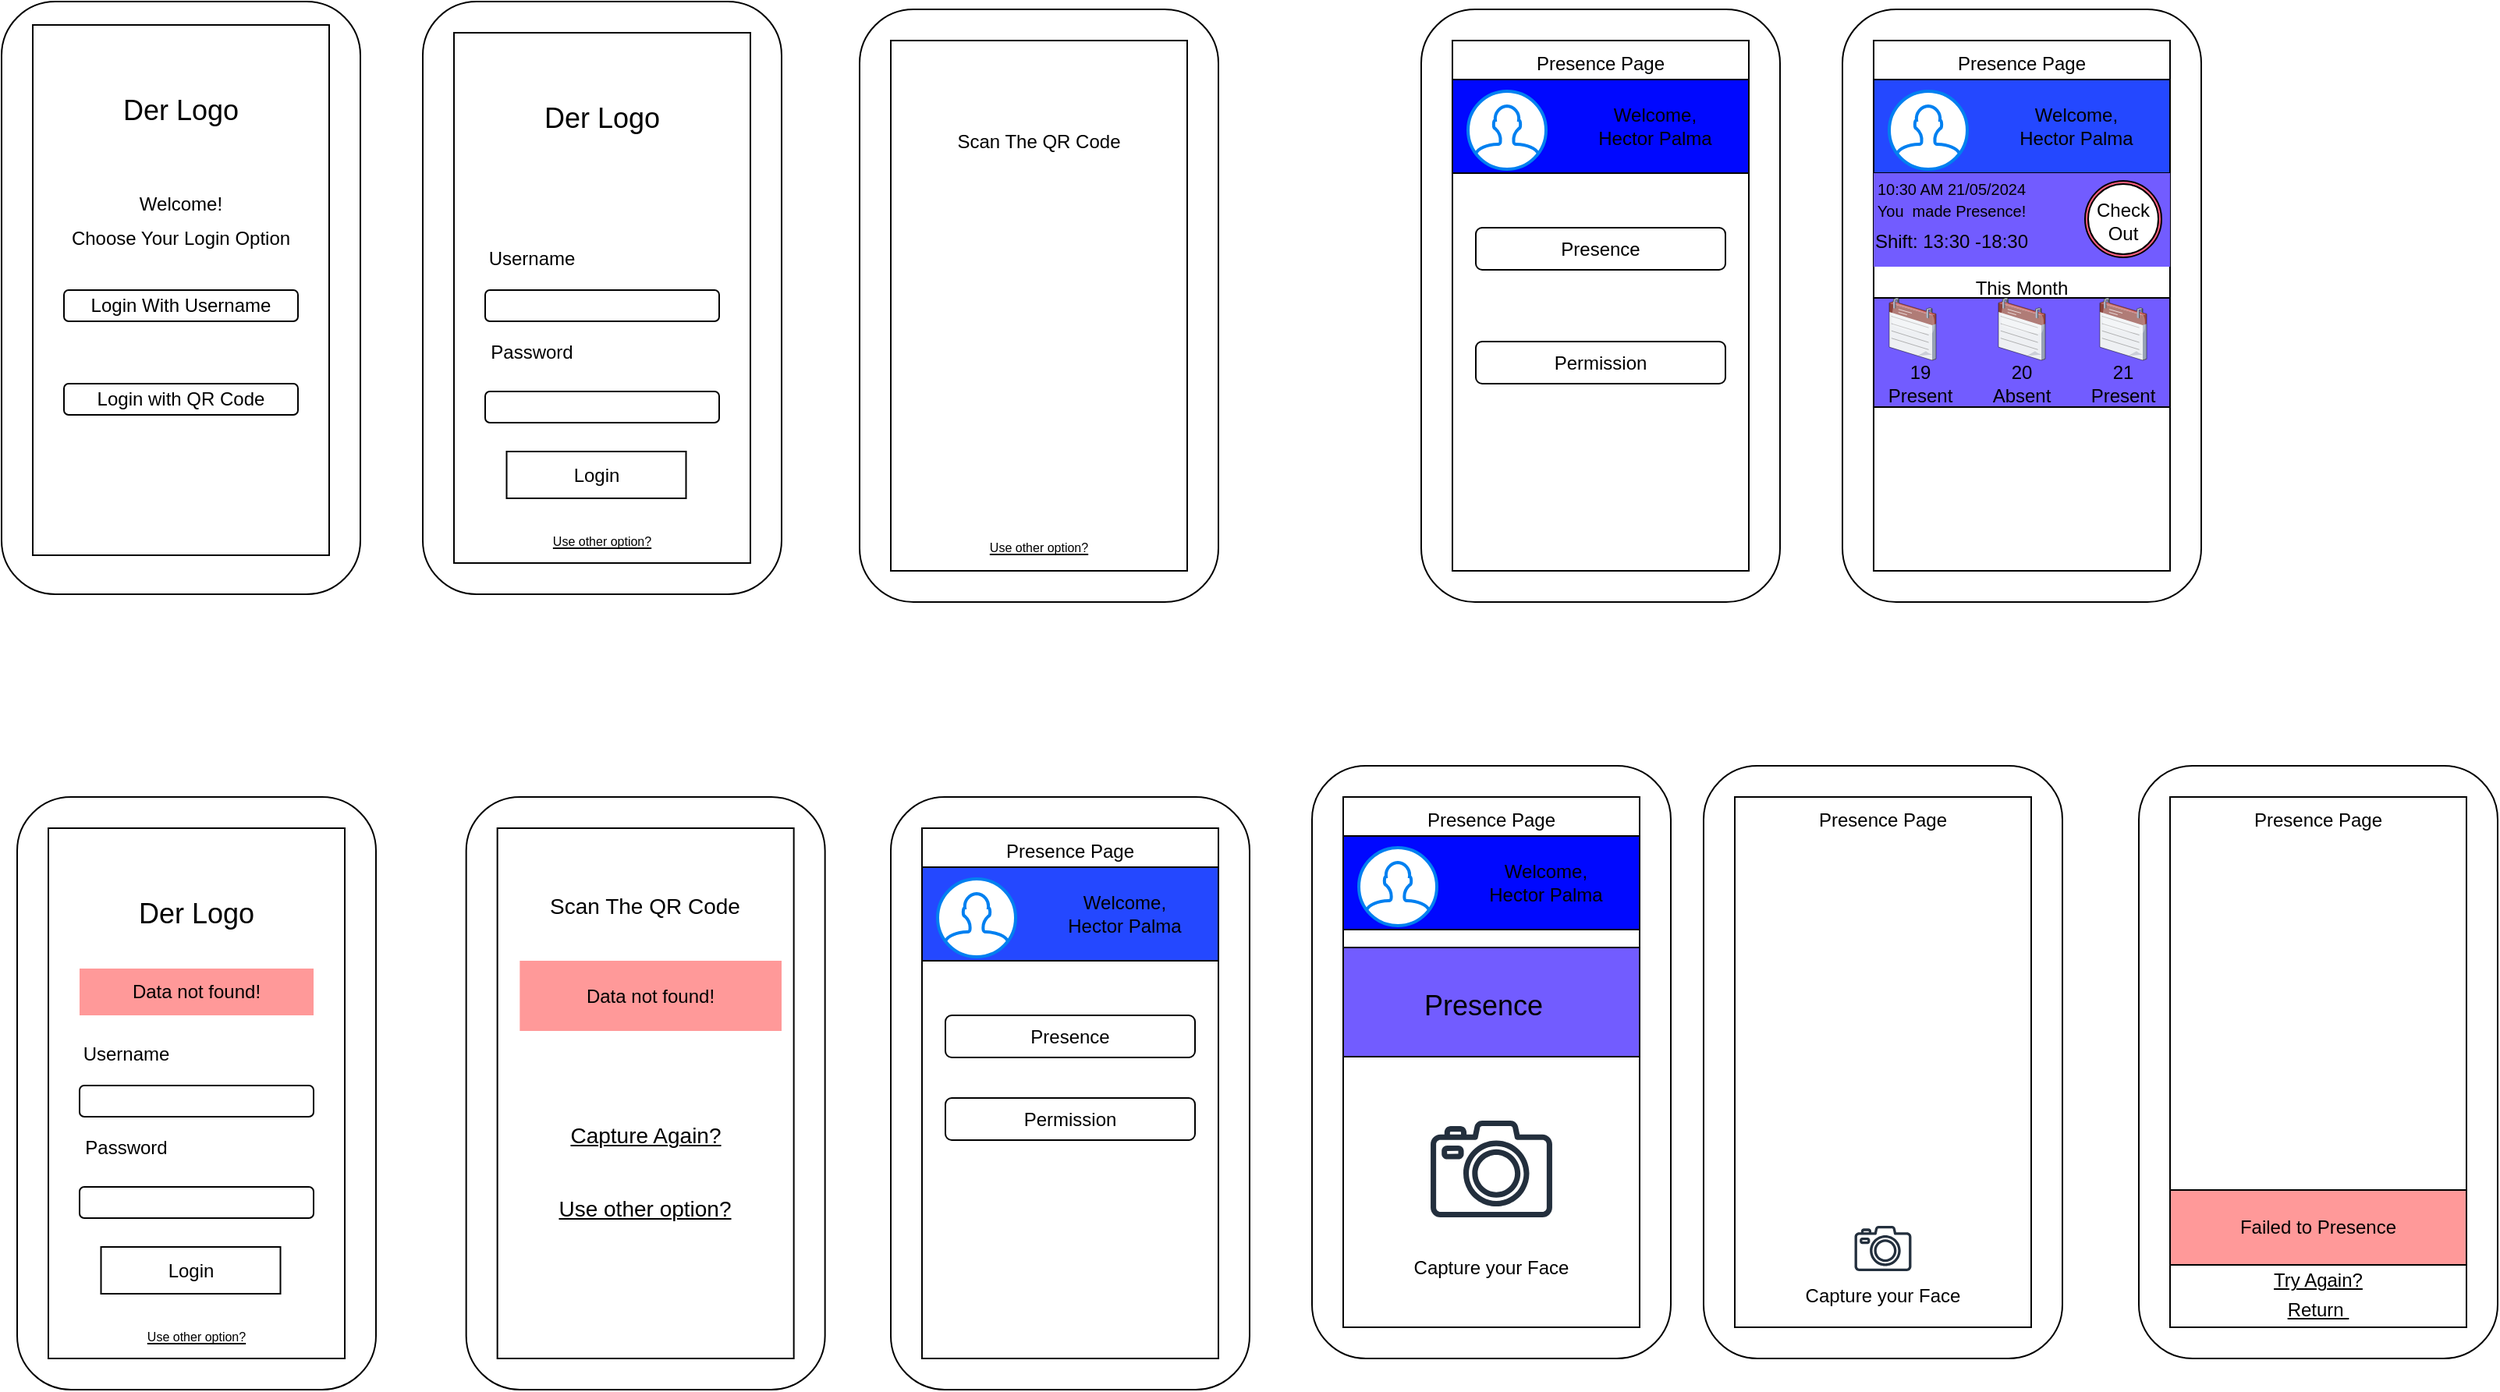 <mxfile version="24.4.4" type="github">
  <diagram name="Page-1" id="h5aksXaJnUs9Fdjf6erM">
    <mxGraphModel dx="939" dy="380" grid="1" gridSize="10" guides="1" tooltips="1" connect="1" arrows="1" fold="1" page="1" pageScale="1" pageWidth="850" pageHeight="1100" math="0" shadow="0">
      <root>
        <mxCell id="0" />
        <mxCell id="1" parent="0" />
        <mxCell id="bBLoMzVvPR5Ov2TjYOQF-40" value="" style="rounded=1;whiteSpace=wrap;html=1;fillColor=#8CE8FF;" vertex="1" parent="1">
          <mxGeometry x="1240" y="235" width="190" height="85" as="geometry" />
        </mxCell>
        <mxCell id="2pWZLFfLy7mP2aZDHN8V-2" value="" style="rounded=1;whiteSpace=wrap;html=1;" parent="1" vertex="1">
          <mxGeometry x="590" y="45" width="230" height="380" as="geometry" />
        </mxCell>
        <mxCell id="2pWZLFfLy7mP2aZDHN8V-3" value="" style="rounded=1;whiteSpace=wrap;html=1;" parent="1" vertex="1">
          <mxGeometry x="610" y="550" width="230" height="380" as="geometry" />
        </mxCell>
        <mxCell id="2pWZLFfLy7mP2aZDHN8V-5" value="" style="rounded=0;whiteSpace=wrap;html=1;fillColor=#FFFFFF;" parent="1" vertex="1">
          <mxGeometry x="610" y="65" width="190" height="340" as="geometry" />
        </mxCell>
        <mxCell id="2pWZLFfLy7mP2aZDHN8V-6" value="" style="rounded=0;whiteSpace=wrap;html=1;fillColor=#FFFFFF;" parent="1" vertex="1">
          <mxGeometry x="630" y="570" width="190" height="340" as="geometry" />
        </mxCell>
        <mxCell id="2pWZLFfLy7mP2aZDHN8V-15" value="" style="rounded=1;whiteSpace=wrap;html=1;" parent="1" vertex="1">
          <mxGeometry x="40" y="40" width="230" height="380" as="geometry" />
        </mxCell>
        <mxCell id="2pWZLFfLy7mP2aZDHN8V-16" value="" style="rounded=0;whiteSpace=wrap;html=1;fillColor=#FFFFFF;" parent="1" vertex="1">
          <mxGeometry x="60" y="55" width="190" height="340" as="geometry" />
        </mxCell>
        <mxCell id="2pWZLFfLy7mP2aZDHN8V-18" value="&lt;font style=&quot;font-size: 18px;&quot;&gt;Der Logo&lt;/font&gt;" style="text;html=1;align=center;verticalAlign=middle;whiteSpace=wrap;rounded=0;" parent="1" vertex="1">
          <mxGeometry x="101.25" y="75" width="107.5" height="70" as="geometry" />
        </mxCell>
        <mxCell id="2pWZLFfLy7mP2aZDHN8V-19" value="Login With Username" style="rounded=1;whiteSpace=wrap;html=1;" parent="1" vertex="1">
          <mxGeometry x="80" y="225" width="150" height="20" as="geometry" />
        </mxCell>
        <mxCell id="2pWZLFfLy7mP2aZDHN8V-20" value="Login with QR Code" style="rounded=1;whiteSpace=wrap;html=1;" parent="1" vertex="1">
          <mxGeometry x="80" y="285" width="150" height="20" as="geometry" />
        </mxCell>
        <mxCell id="2pWZLFfLy7mP2aZDHN8V-22" value="Scan The QR Code" style="text;html=1;align=center;verticalAlign=middle;whiteSpace=wrap;rounded=0;" parent="1" vertex="1">
          <mxGeometry x="645" y="105" width="120" height="50" as="geometry" />
        </mxCell>
        <mxCell id="2pWZLFfLy7mP2aZDHN8V-23" value="" style="shape=image;html=1;verticalAlign=top;verticalLabelPosition=bottom;labelBackgroundColor=#ffffff;imageAspect=0;aspect=fixed;image=https://cdn1.iconfinder.com/data/icons/systemui/21/capture-128.png" parent="1" vertex="1">
          <mxGeometry x="613" y="165" width="187" height="187" as="geometry" />
        </mxCell>
        <mxCell id="2pWZLFfLy7mP2aZDHN8V-36" style="edgeStyle=orthogonalEdgeStyle;rounded=0;orthogonalLoop=1;jettySize=auto;html=1;exitX=0;exitY=0;exitDx=0;exitDy=0;" parent="1" edge="1">
          <mxGeometry relative="1" as="geometry">
            <mxPoint x="337.497" y="554.667" as="targetPoint" />
            <mxPoint x="337.83" y="555" as="sourcePoint" />
          </mxGeometry>
        </mxCell>
        <mxCell id="2pWZLFfLy7mP2aZDHN8V-28" value="" style="rounded=1;whiteSpace=wrap;html=1;" parent="1" vertex="1">
          <mxGeometry x="50" y="550" width="230" height="380" as="geometry" />
        </mxCell>
        <mxCell id="2pWZLFfLy7mP2aZDHN8V-29" value="" style="rounded=0;whiteSpace=wrap;html=1;fillColor=#FFFFFF;" parent="1" vertex="1">
          <mxGeometry x="70" y="570" width="190" height="340" as="geometry" />
        </mxCell>
        <mxCell id="2pWZLFfLy7mP2aZDHN8V-30" value="&lt;font style=&quot;font-size: 18px;&quot;&gt;Der Logo&lt;/font&gt;" style="text;html=1;align=center;verticalAlign=middle;whiteSpace=wrap;rounded=0;" parent="1" vertex="1">
          <mxGeometry x="111.25" y="590" width="107.5" height="70" as="geometry" />
        </mxCell>
        <mxCell id="2pWZLFfLy7mP2aZDHN8V-31" value="" style="rounded=1;whiteSpace=wrap;html=1;" parent="1" vertex="1">
          <mxGeometry x="90" y="735" width="150" height="20" as="geometry" />
        </mxCell>
        <mxCell id="2pWZLFfLy7mP2aZDHN8V-32" value="" style="rounded=1;whiteSpace=wrap;html=1;" parent="1" vertex="1">
          <mxGeometry x="90" y="800" width="150" height="20" as="geometry" />
        </mxCell>
        <mxCell id="2pWZLFfLy7mP2aZDHN8V-33" value="Username" style="text;html=1;align=center;verticalAlign=middle;whiteSpace=wrap;rounded=0;" parent="1" vertex="1">
          <mxGeometry x="90" y="700" width="60" height="30" as="geometry" />
        </mxCell>
        <mxCell id="2pWZLFfLy7mP2aZDHN8V-34" value="Password" style="text;html=1;align=center;verticalAlign=middle;whiteSpace=wrap;rounded=0;" parent="1" vertex="1">
          <mxGeometry x="90" y="760" width="60" height="30" as="geometry" />
        </mxCell>
        <mxCell id="2pWZLFfLy7mP2aZDHN8V-37" value="Data not found!" style="text;html=1;align=center;verticalAlign=middle;whiteSpace=wrap;rounded=0;fillColor=#FF9999;" parent="1" vertex="1">
          <mxGeometry x="90" y="660" width="150" height="30" as="geometry" />
        </mxCell>
        <mxCell id="2pWZLFfLy7mP2aZDHN8V-40" value="Login" style="rounded=0;whiteSpace=wrap;html=1;" parent="1" vertex="1">
          <mxGeometry x="103.75" y="838.5" width="115" height="30" as="geometry" />
        </mxCell>
        <mxCell id="2pWZLFfLy7mP2aZDHN8V-41" value="" style="rounded=1;whiteSpace=wrap;html=1;" parent="1" vertex="1">
          <mxGeometry x="337.83" y="550" width="230" height="380" as="geometry" />
        </mxCell>
        <mxCell id="2pWZLFfLy7mP2aZDHN8V-42" value="" style="rounded=0;whiteSpace=wrap;html=1;fillColor=#FFFFFF;" parent="1" vertex="1">
          <mxGeometry x="357.83" y="570" width="190" height="340" as="geometry" />
        </mxCell>
        <mxCell id="2pWZLFfLy7mP2aZDHN8V-43" value="&lt;font style=&quot;font-size: 14px;&quot;&gt;Scan The QR Code&lt;/font&gt;" style="text;html=1;align=center;verticalAlign=middle;whiteSpace=wrap;rounded=0;" parent="1" vertex="1">
          <mxGeometry x="385.33" y="595" width="135" height="50" as="geometry" />
        </mxCell>
        <mxCell id="2pWZLFfLy7mP2aZDHN8V-45" value="Data not found!" style="text;html=1;align=center;verticalAlign=middle;whiteSpace=wrap;rounded=0;fillColor=#FF9999;" parent="1" vertex="1">
          <mxGeometry x="372.17" y="655" width="167.83" height="45" as="geometry" />
        </mxCell>
        <mxCell id="2pWZLFfLy7mP2aZDHN8V-46" value="Choose Your Login Option" style="text;html=1;align=center;verticalAlign=middle;whiteSpace=wrap;rounded=0;" parent="1" vertex="1">
          <mxGeometry x="75" y="172" width="160" height="40" as="geometry" />
        </mxCell>
        <mxCell id="2pWZLFfLy7mP2aZDHN8V-60" value="" style="shape=image;html=1;verticalAlign=top;verticalLabelPosition=bottom;labelBackgroundColor=#ffffff;imageAspect=0;aspect=fixed;image=https://cdn3.iconfinder.com/data/icons/arrows-set-12/512/leftlinearrow-128.png" parent="1" vertex="1">
          <mxGeometry x="71.25" y="570" width="30" height="30" as="geometry" />
        </mxCell>
        <mxCell id="2pWZLFfLy7mP2aZDHN8V-61" value="" style="shape=image;html=1;verticalAlign=top;verticalLabelPosition=bottom;labelBackgroundColor=#ffffff;imageAspect=0;aspect=fixed;image=https://cdn3.iconfinder.com/data/icons/arrows-set-12/512/leftlinearrow-128.png" parent="1" vertex="1">
          <mxGeometry x="360.83" y="575" width="30" height="30" as="geometry" />
        </mxCell>
        <mxCell id="2pWZLFfLy7mP2aZDHN8V-62" value="&lt;u&gt;&lt;font style=&quot;font-size: 8px;&quot;&gt;Use other option?&lt;/font&gt;&lt;/u&gt;" style="text;html=1;align=center;verticalAlign=middle;whiteSpace=wrap;rounded=0;" parent="1" vertex="1">
          <mxGeometry x="80" y="880" width="170" height="30" as="geometry" />
        </mxCell>
        <mxCell id="2pWZLFfLy7mP2aZDHN8V-63" value="" style="rounded=1;whiteSpace=wrap;html=1;" parent="1" vertex="1">
          <mxGeometry x="310" y="40" width="230" height="380" as="geometry" />
        </mxCell>
        <mxCell id="2pWZLFfLy7mP2aZDHN8V-64" value="" style="rounded=0;whiteSpace=wrap;html=1;fillColor=#FFFFFF;" parent="1" vertex="1">
          <mxGeometry x="330" y="60" width="190" height="340" as="geometry" />
        </mxCell>
        <mxCell id="2pWZLFfLy7mP2aZDHN8V-65" value="&lt;font style=&quot;font-size: 18px;&quot;&gt;Der Logo&lt;/font&gt;" style="text;html=1;align=center;verticalAlign=middle;whiteSpace=wrap;rounded=0;" parent="1" vertex="1">
          <mxGeometry x="371.25" y="80" width="107.5" height="70" as="geometry" />
        </mxCell>
        <mxCell id="2pWZLFfLy7mP2aZDHN8V-66" value="" style="rounded=1;whiteSpace=wrap;html=1;" parent="1" vertex="1">
          <mxGeometry x="350" y="225" width="150" height="20" as="geometry" />
        </mxCell>
        <mxCell id="2pWZLFfLy7mP2aZDHN8V-67" value="" style="rounded=1;whiteSpace=wrap;html=1;" parent="1" vertex="1">
          <mxGeometry x="350" y="290" width="150" height="20" as="geometry" />
        </mxCell>
        <mxCell id="2pWZLFfLy7mP2aZDHN8V-68" value="Username" style="text;html=1;align=center;verticalAlign=middle;whiteSpace=wrap;rounded=0;" parent="1" vertex="1">
          <mxGeometry x="350" y="190" width="60" height="30" as="geometry" />
        </mxCell>
        <mxCell id="2pWZLFfLy7mP2aZDHN8V-69" value="Password" style="text;html=1;align=center;verticalAlign=middle;whiteSpace=wrap;rounded=0;" parent="1" vertex="1">
          <mxGeometry x="350" y="250" width="60" height="30" as="geometry" />
        </mxCell>
        <mxCell id="2pWZLFfLy7mP2aZDHN8V-71" value="Login" style="rounded=0;whiteSpace=wrap;html=1;" parent="1" vertex="1">
          <mxGeometry x="363.75" y="328.5" width="115" height="30" as="geometry" />
        </mxCell>
        <mxCell id="2pWZLFfLy7mP2aZDHN8V-72" value="" style="shape=image;html=1;verticalAlign=top;verticalLabelPosition=bottom;labelBackgroundColor=#ffffff;imageAspect=0;aspect=fixed;image=https://cdn3.iconfinder.com/data/icons/arrows-set-12/512/leftlinearrow-128.png" parent="1" vertex="1">
          <mxGeometry x="331.25" y="60" width="30" height="30" as="geometry" />
        </mxCell>
        <mxCell id="2pWZLFfLy7mP2aZDHN8V-73" value="&lt;u&gt;&lt;font style=&quot;font-size: 8px;&quot;&gt;Use other option?&lt;/font&gt;&lt;/u&gt;" style="text;html=1;align=center;verticalAlign=middle;whiteSpace=wrap;rounded=0;" parent="1" vertex="1">
          <mxGeometry x="340" y="370" width="170" height="30" as="geometry" />
        </mxCell>
        <mxCell id="2pWZLFfLy7mP2aZDHN8V-74" value="&lt;u&gt;&lt;font style=&quot;font-size: 14px;&quot;&gt;Use other option?&lt;/font&gt;&lt;/u&gt;" style="text;html=1;align=center;verticalAlign=middle;whiteSpace=wrap;rounded=0;" parent="1" vertex="1">
          <mxGeometry x="387.83" y="802" width="129" height="23" as="geometry" />
        </mxCell>
        <mxCell id="2pWZLFfLy7mP2aZDHN8V-88" value="Presence Page" style="text;html=1;align=center;verticalAlign=middle;whiteSpace=wrap;rounded=0;" parent="1" vertex="1">
          <mxGeometry x="630" y="570" width="190" height="30" as="geometry" />
        </mxCell>
        <mxCell id="2pWZLFfLy7mP2aZDHN8V-90" value="" style="rounded=0;whiteSpace=wrap;html=1;fillColor=#2448FF;" parent="1" vertex="1">
          <mxGeometry x="630" y="595" width="190" height="60" as="geometry" />
        </mxCell>
        <mxCell id="2pWZLFfLy7mP2aZDHN8V-91" value="Welcome, &lt;br&gt;Hector Palma" style="text;html=1;align=center;verticalAlign=middle;whiteSpace=wrap;rounded=0;" parent="1" vertex="1">
          <mxGeometry x="710" y="597.5" width="100" height="55" as="geometry" />
        </mxCell>
        <mxCell id="2pWZLFfLy7mP2aZDHN8V-92" value="" style="html=1;verticalLabelPosition=bottom;align=center;labelBackgroundColor=#ffffff;verticalAlign=top;strokeWidth=2;strokeColor=#0080F0;shadow=0;dashed=0;shape=mxgraph.ios7.icons.user;" parent="1" vertex="1">
          <mxGeometry x="640" y="602.5" width="50" height="50" as="geometry" />
        </mxCell>
        <mxCell id="2pWZLFfLy7mP2aZDHN8V-93" value="" style="shape=image;html=1;verticalAlign=top;verticalLabelPosition=bottom;labelBackgroundColor=#ffffff;imageAspect=0;aspect=fixed;image=https://cdn3.iconfinder.com/data/icons/arrows-set-12/512/leftlinearrow-128.png" parent="1" vertex="1">
          <mxGeometry x="613" y="67.5" width="30" height="30" as="geometry" />
        </mxCell>
        <mxCell id="2pWZLFfLy7mP2aZDHN8V-95" value="Presence" style="rounded=1;whiteSpace=wrap;html=1;" parent="1" vertex="1">
          <mxGeometry x="645" y="690" width="160" height="27" as="geometry" />
        </mxCell>
        <mxCell id="2pWZLFfLy7mP2aZDHN8V-96" value="&lt;u&gt;&lt;font style=&quot;font-size: 8px;&quot;&gt;Use other option?&lt;/font&gt;&lt;/u&gt;" style="text;html=1;align=center;verticalAlign=middle;whiteSpace=wrap;rounded=0;" parent="1" vertex="1">
          <mxGeometry x="620" y="373.5" width="170" height="30" as="geometry" />
        </mxCell>
        <mxCell id="2pWZLFfLy7mP2aZDHN8V-97" value="&lt;u&gt;&lt;font style=&quot;font-size: 14px;&quot;&gt;Capture Again?&lt;/font&gt;&lt;/u&gt;" style="text;html=1;align=center;verticalAlign=middle;whiteSpace=wrap;rounded=0;" parent="1" vertex="1">
          <mxGeometry x="365.08" y="749.25" width="175.5" height="35.75" as="geometry" />
        </mxCell>
        <mxCell id="2pWZLFfLy7mP2aZDHN8V-100" value="Welcome!" style="text;html=1;align=center;verticalAlign=middle;whiteSpace=wrap;rounded=0;" parent="1" vertex="1">
          <mxGeometry x="80" y="155" width="150" height="30" as="geometry" />
        </mxCell>
        <mxCell id="2pWZLFfLy7mP2aZDHN8V-112" value="Permission" style="rounded=1;whiteSpace=wrap;html=1;" parent="1" vertex="1">
          <mxGeometry x="645" y="743" width="160" height="27" as="geometry" />
        </mxCell>
        <mxCell id="bBLoMzVvPR5Ov2TjYOQF-10" value="" style="rounded=1;whiteSpace=wrap;html=1;" vertex="1" parent="1">
          <mxGeometry x="950" y="45" width="230" height="380" as="geometry" />
        </mxCell>
        <mxCell id="bBLoMzVvPR5Ov2TjYOQF-11" value="" style="rounded=0;whiteSpace=wrap;html=1;fillColor=#FFFFFF;" vertex="1" parent="1">
          <mxGeometry x="970" y="65" width="190" height="340" as="geometry" />
        </mxCell>
        <mxCell id="bBLoMzVvPR5Ov2TjYOQF-12" value="Presence Page" style="text;html=1;align=center;verticalAlign=middle;whiteSpace=wrap;rounded=0;" vertex="1" parent="1">
          <mxGeometry x="970" y="65" width="190" height="30" as="geometry" />
        </mxCell>
        <mxCell id="bBLoMzVvPR5Ov2TjYOQF-13" value="" style="rounded=0;whiteSpace=wrap;html=1;fillColor=#0008FF;" vertex="1" parent="1">
          <mxGeometry x="970" y="90" width="190" height="60" as="geometry" />
        </mxCell>
        <mxCell id="bBLoMzVvPR5Ov2TjYOQF-14" value="Welcome, &lt;br&gt;Hector Palma" style="text;html=1;align=center;verticalAlign=middle;whiteSpace=wrap;rounded=0;" vertex="1" parent="1">
          <mxGeometry x="1050" y="92.5" width="100" height="55" as="geometry" />
        </mxCell>
        <mxCell id="bBLoMzVvPR5Ov2TjYOQF-15" value="" style="html=1;verticalLabelPosition=bottom;align=center;labelBackgroundColor=#ffffff;verticalAlign=top;strokeWidth=2;strokeColor=#0080F0;shadow=0;dashed=0;shape=mxgraph.ios7.icons.user;" vertex="1" parent="1">
          <mxGeometry x="980" y="97.5" width="50" height="50" as="geometry" />
        </mxCell>
        <mxCell id="bBLoMzVvPR5Ov2TjYOQF-16" value="Presence" style="rounded=1;whiteSpace=wrap;html=1;" vertex="1" parent="1">
          <mxGeometry x="985" y="185" width="160" height="27" as="geometry" />
        </mxCell>
        <mxCell id="bBLoMzVvPR5Ov2TjYOQF-17" value="Permission" style="rounded=1;whiteSpace=wrap;html=1;" vertex="1" parent="1">
          <mxGeometry x="985" y="258" width="160" height="27" as="geometry" />
        </mxCell>
        <mxCell id="bBLoMzVvPR5Ov2TjYOQF-18" value="" style="rounded=1;whiteSpace=wrap;html=1;" vertex="1" parent="1">
          <mxGeometry x="1220" y="45" width="230" height="380" as="geometry" />
        </mxCell>
        <mxCell id="bBLoMzVvPR5Ov2TjYOQF-19" value="" style="rounded=0;whiteSpace=wrap;html=1;fillColor=#FFFFFF;" vertex="1" parent="1">
          <mxGeometry x="1240" y="65" width="190" height="340" as="geometry" />
        </mxCell>
        <mxCell id="bBLoMzVvPR5Ov2TjYOQF-20" value="Presence Page" style="text;html=1;align=center;verticalAlign=middle;whiteSpace=wrap;rounded=0;" vertex="1" parent="1">
          <mxGeometry x="1240" y="65" width="190" height="30" as="geometry" />
        </mxCell>
        <mxCell id="bBLoMzVvPR5Ov2TjYOQF-21" value="" style="rounded=0;whiteSpace=wrap;html=1;fillColor=#2448FF;" vertex="1" parent="1">
          <mxGeometry x="1240" y="90" width="190" height="60" as="geometry" />
        </mxCell>
        <mxCell id="bBLoMzVvPR5Ov2TjYOQF-22" value="Welcome, &lt;br&gt;Hector Palma" style="text;html=1;align=center;verticalAlign=middle;whiteSpace=wrap;rounded=0;" vertex="1" parent="1">
          <mxGeometry x="1320" y="92.5" width="100" height="55" as="geometry" />
        </mxCell>
        <mxCell id="bBLoMzVvPR5Ov2TjYOQF-23" value="" style="html=1;verticalLabelPosition=bottom;align=center;labelBackgroundColor=#ffffff;verticalAlign=top;strokeWidth=2;strokeColor=#0080F0;shadow=0;dashed=0;shape=mxgraph.ios7.icons.user;" vertex="1" parent="1">
          <mxGeometry x="1250" y="97.5" width="50" height="50" as="geometry" />
        </mxCell>
        <mxCell id="bBLoMzVvPR5Ov2TjYOQF-26" value="" style="text;html=1;align=center;verticalAlign=middle;whiteSpace=wrap;rounded=0;fillColor=#725CFF;" vertex="1" parent="1">
          <mxGeometry x="1240" y="150" width="190" height="60" as="geometry" />
        </mxCell>
        <mxCell id="bBLoMzVvPR5Ov2TjYOQF-27" value="&lt;font style=&quot;font-size: 10px;&quot;&gt;10:30 AM 21/05/2024&lt;/font&gt;" style="text;html=1;align=center;verticalAlign=middle;whiteSpace=wrap;rounded=0;" vertex="1" parent="1">
          <mxGeometry x="1220" y="135" width="140" height="50" as="geometry" />
        </mxCell>
        <mxCell id="bBLoMzVvPR5Ov2TjYOQF-28" value="&lt;font style=&quot;font-size: 10px;&quot;&gt;You&amp;nbsp; made Presence!&lt;/font&gt;" style="text;html=1;align=center;verticalAlign=middle;whiteSpace=wrap;rounded=0;" vertex="1" parent="1">
          <mxGeometry x="1220" y="165" width="140" height="18" as="geometry" />
        </mxCell>
        <mxCell id="bBLoMzVvPR5Ov2TjYOQF-31" value="Shift: 13:30 -18:30" style="text;html=1;align=center;verticalAlign=middle;whiteSpace=wrap;rounded=0;" vertex="1" parent="1">
          <mxGeometry x="1235" y="179" width="110" height="30" as="geometry" />
        </mxCell>
        <mxCell id="bBLoMzVvPR5Ov2TjYOQF-35" value="This Month" style="text;html=1;align=center;verticalAlign=middle;whiteSpace=wrap;rounded=0;" vertex="1" parent="1">
          <mxGeometry x="1300" y="209" width="70" height="30" as="geometry" />
        </mxCell>
        <mxCell id="bBLoMzVvPR5Ov2TjYOQF-41" value="" style="rounded=0;whiteSpace=wrap;html=1;fillColor=#725CFF;" vertex="1" parent="1">
          <mxGeometry x="1240" y="230" width="190" height="70" as="geometry" />
        </mxCell>
        <mxCell id="bBLoMzVvPR5Ov2TjYOQF-32" value="" style="verticalLabelPosition=bottom;sketch=0;aspect=fixed;html=1;verticalAlign=top;strokeColor=none;align=center;outlineConnect=0;shape=mxgraph.citrix.calendar;" vertex="1" parent="1">
          <mxGeometry x="1250" y="230" width="30" height="40" as="geometry" />
        </mxCell>
        <mxCell id="bBLoMzVvPR5Ov2TjYOQF-36" value="19&lt;br&gt;Present" style="text;html=1;align=center;verticalAlign=middle;whiteSpace=wrap;rounded=0;" vertex="1" parent="1">
          <mxGeometry x="1240" y="270" width="60" height="30" as="geometry" />
        </mxCell>
        <mxCell id="bBLoMzVvPR5Ov2TjYOQF-38" value="21&lt;br&gt;Present" style="text;html=1;align=center;verticalAlign=middle;whiteSpace=wrap;rounded=0;" vertex="1" parent="1">
          <mxGeometry x="1370" y="270" width="60" height="30" as="geometry" />
        </mxCell>
        <mxCell id="bBLoMzVvPR5Ov2TjYOQF-33" value="" style="verticalLabelPosition=bottom;sketch=0;aspect=fixed;html=1;verticalAlign=top;strokeColor=none;align=center;outlineConnect=0;shape=mxgraph.citrix.calendar;" vertex="1" parent="1">
          <mxGeometry x="1385" y="230" width="30" height="40" as="geometry" />
        </mxCell>
        <mxCell id="bBLoMzVvPR5Ov2TjYOQF-34" value="" style="verticalLabelPosition=bottom;sketch=0;aspect=fixed;html=1;verticalAlign=top;strokeColor=none;align=center;outlineConnect=0;shape=mxgraph.citrix.calendar;" vertex="1" parent="1">
          <mxGeometry x="1320" y="230" width="30" height="40" as="geometry" />
        </mxCell>
        <mxCell id="bBLoMzVvPR5Ov2TjYOQF-37" value="20&lt;br&gt;Absent" style="text;html=1;align=center;verticalAlign=middle;whiteSpace=wrap;rounded=0;" vertex="1" parent="1">
          <mxGeometry x="1305" y="270" width="60" height="30" as="geometry" />
        </mxCell>
        <mxCell id="bBLoMzVvPR5Ov2TjYOQF-43" value="" style="ellipse;whiteSpace=wrap;html=1;aspect=fixed;fillColor=#FF6181;" vertex="1" parent="1">
          <mxGeometry x="1375.5" y="155" width="49" height="49" as="geometry" />
        </mxCell>
        <mxCell id="bBLoMzVvPR5Ov2TjYOQF-44" value="" style="ellipse;whiteSpace=wrap;html=1;aspect=fixed;" vertex="1" parent="1">
          <mxGeometry x="1377.5" y="157" width="45" height="45" as="geometry" />
        </mxCell>
        <mxCell id="bBLoMzVvPR5Ov2TjYOQF-45" value="Check&lt;br&gt;Out" style="text;html=1;align=center;verticalAlign=middle;whiteSpace=wrap;rounded=0;" vertex="1" parent="1">
          <mxGeometry x="1370" y="166" width="60" height="30" as="geometry" />
        </mxCell>
        <mxCell id="bBLoMzVvPR5Ov2TjYOQF-56" value="" style="rounded=1;whiteSpace=wrap;html=1;" vertex="1" parent="1">
          <mxGeometry x="880" y="530" width="230" height="380" as="geometry" />
        </mxCell>
        <mxCell id="bBLoMzVvPR5Ov2TjYOQF-57" value="" style="rounded=0;whiteSpace=wrap;html=1;fillColor=#FFFFFF;" vertex="1" parent="1">
          <mxGeometry x="900" y="550" width="190" height="340" as="geometry" />
        </mxCell>
        <mxCell id="bBLoMzVvPR5Ov2TjYOQF-58" value="Presence Page" style="text;html=1;align=center;verticalAlign=middle;whiteSpace=wrap;rounded=0;" vertex="1" parent="1">
          <mxGeometry x="900" y="550" width="190" height="30" as="geometry" />
        </mxCell>
        <mxCell id="bBLoMzVvPR5Ov2TjYOQF-59" value="" style="rounded=0;whiteSpace=wrap;html=1;fillColor=#0008FF;" vertex="1" parent="1">
          <mxGeometry x="900" y="575" width="190" height="60" as="geometry" />
        </mxCell>
        <mxCell id="bBLoMzVvPR5Ov2TjYOQF-60" value="Welcome, &lt;br&gt;Hector Palma" style="text;html=1;align=center;verticalAlign=middle;whiteSpace=wrap;rounded=0;" vertex="1" parent="1">
          <mxGeometry x="980" y="577.5" width="100" height="55" as="geometry" />
        </mxCell>
        <mxCell id="bBLoMzVvPR5Ov2TjYOQF-61" value="" style="html=1;verticalLabelPosition=bottom;align=center;labelBackgroundColor=#ffffff;verticalAlign=top;strokeWidth=2;strokeColor=#0080F0;shadow=0;dashed=0;shape=mxgraph.ios7.icons.user;" vertex="1" parent="1">
          <mxGeometry x="910" y="582.5" width="50" height="50" as="geometry" />
        </mxCell>
        <mxCell id="bBLoMzVvPR5Ov2TjYOQF-64" value="" style="rounded=0;whiteSpace=wrap;html=1;fillColor=#725CFF;" vertex="1" parent="1">
          <mxGeometry x="900" y="646.5" width="190" height="70" as="geometry" />
        </mxCell>
        <mxCell id="bBLoMzVvPR5Ov2TjYOQF-65" value="&lt;p&gt;&lt;br&gt;&lt;font style=&quot;font-size: 18px;&quot;&gt;Presence&lt;/font&gt;&lt;br&gt;&lt;/p&gt;" style="text;html=1;align=center;verticalAlign=middle;whiteSpace=wrap;rounded=0;" vertex="1" parent="1">
          <mxGeometry x="900" y="646.5" width="180" height="60" as="geometry" />
        </mxCell>
        <mxCell id="bBLoMzVvPR5Ov2TjYOQF-66" value="" style="sketch=0;outlineConnect=0;fontColor=#232F3E;gradientColor=none;fillColor=#232F3D;strokeColor=none;dashed=0;verticalLabelPosition=bottom;verticalAlign=top;align=center;html=1;fontSize=12;fontStyle=0;aspect=fixed;pointerEvents=1;shape=mxgraph.aws4.camera2;" vertex="1" parent="1">
          <mxGeometry x="956" y="757.5" width="78" height="62" as="geometry" />
        </mxCell>
        <mxCell id="bBLoMzVvPR5Ov2TjYOQF-67" value="Capture your Face" style="text;html=1;align=center;verticalAlign=middle;whiteSpace=wrap;rounded=0;" vertex="1" parent="1">
          <mxGeometry x="935" y="836.5" width="120" height="31" as="geometry" />
        </mxCell>
        <mxCell id="bBLoMzVvPR5Ov2TjYOQF-68" value="" style="rounded=1;whiteSpace=wrap;html=1;" vertex="1" parent="1">
          <mxGeometry x="1131" y="530" width="230" height="380" as="geometry" />
        </mxCell>
        <mxCell id="bBLoMzVvPR5Ov2TjYOQF-69" value="" style="rounded=0;whiteSpace=wrap;html=1;fillColor=#FFFFFF;" vertex="1" parent="1">
          <mxGeometry x="1151" y="550" width="190" height="340" as="geometry" />
        </mxCell>
        <mxCell id="bBLoMzVvPR5Ov2TjYOQF-70" value="Presence Page" style="text;html=1;align=center;verticalAlign=middle;whiteSpace=wrap;rounded=0;" vertex="1" parent="1">
          <mxGeometry x="1151" y="550" width="190" height="30" as="geometry" />
        </mxCell>
        <mxCell id="bBLoMzVvPR5Ov2TjYOQF-76" value="" style="sketch=0;outlineConnect=0;fontColor=#232F3E;gradientColor=none;fillColor=#232F3D;strokeColor=none;dashed=0;verticalLabelPosition=bottom;verticalAlign=top;align=center;html=1;fontSize=12;fontStyle=0;aspect=fixed;pointerEvents=1;shape=mxgraph.aws4.camera2;" vertex="1" parent="1">
          <mxGeometry x="1227.76" y="825" width="36.48" height="29" as="geometry" />
        </mxCell>
        <mxCell id="bBLoMzVvPR5Ov2TjYOQF-77" value="Capture your Face" style="text;html=1;align=center;verticalAlign=middle;whiteSpace=wrap;rounded=0;" vertex="1" parent="1">
          <mxGeometry x="1186" y="854" width="120" height="31" as="geometry" />
        </mxCell>
        <mxCell id="bBLoMzVvPR5Ov2TjYOQF-78" value="" style="shape=image;html=1;verticalAlign=top;verticalLabelPosition=bottom;labelBackgroundColor=#ffffff;imageAspect=0;aspect=fixed;image=https://cdn1.iconfinder.com/data/icons/systemui/21/capture-128.png" vertex="1" parent="1">
          <mxGeometry x="1143.5" y="590" width="205" height="205" as="geometry" />
        </mxCell>
        <mxCell id="bBLoMzVvPR5Ov2TjYOQF-81" value="" style="rounded=1;whiteSpace=wrap;html=1;" vertex="1" parent="1">
          <mxGeometry x="1410" y="530" width="230" height="380" as="geometry" />
        </mxCell>
        <mxCell id="bBLoMzVvPR5Ov2TjYOQF-82" value="" style="rounded=0;whiteSpace=wrap;html=1;fillColor=#FFFFFF;" vertex="1" parent="1">
          <mxGeometry x="1430" y="550" width="190" height="340" as="geometry" />
        </mxCell>
        <mxCell id="bBLoMzVvPR5Ov2TjYOQF-83" value="Presence Page" style="text;html=1;align=center;verticalAlign=middle;whiteSpace=wrap;rounded=0;" vertex="1" parent="1">
          <mxGeometry x="1430" y="550" width="190" height="30" as="geometry" />
        </mxCell>
        <mxCell id="bBLoMzVvPR5Ov2TjYOQF-91" value="" style="shape=image;html=1;verticalAlign=top;verticalLabelPosition=bottom;labelBackgroundColor=#ffffff;imageAspect=0;aspect=fixed;image=https://cdn1.iconfinder.com/data/icons/systemui/21/capture-128.png" vertex="1" parent="1">
          <mxGeometry x="1430" y="597" width="205" height="205" as="geometry" />
        </mxCell>
        <mxCell id="bBLoMzVvPR5Ov2TjYOQF-92" value="" style="rounded=0;whiteSpace=wrap;html=1;fillColor=#ff9999;" vertex="1" parent="1">
          <mxGeometry x="1430" y="802" width="190" height="48" as="geometry" />
        </mxCell>
        <mxCell id="bBLoMzVvPR5Ov2TjYOQF-93" value="Failed to Presence" style="text;html=1;align=center;verticalAlign=middle;whiteSpace=wrap;rounded=0;" vertex="1" parent="1">
          <mxGeometry x="1470" y="811" width="110" height="30" as="geometry" />
        </mxCell>
        <mxCell id="bBLoMzVvPR5Ov2TjYOQF-94" value="&lt;u&gt;Try Again?&lt;/u&gt;" style="text;html=1;align=center;verticalAlign=middle;whiteSpace=wrap;rounded=0;" vertex="1" parent="1">
          <mxGeometry x="1465" y="850" width="120" height="20" as="geometry" />
        </mxCell>
        <mxCell id="bBLoMzVvPR5Ov2TjYOQF-95" value="&lt;u&gt;Return&amp;nbsp;&lt;/u&gt;" style="text;html=1;align=center;verticalAlign=middle;whiteSpace=wrap;rounded=0;" vertex="1" parent="1">
          <mxGeometry x="1465" y="868.5" width="120" height="20" as="geometry" />
        </mxCell>
      </root>
    </mxGraphModel>
  </diagram>
</mxfile>
